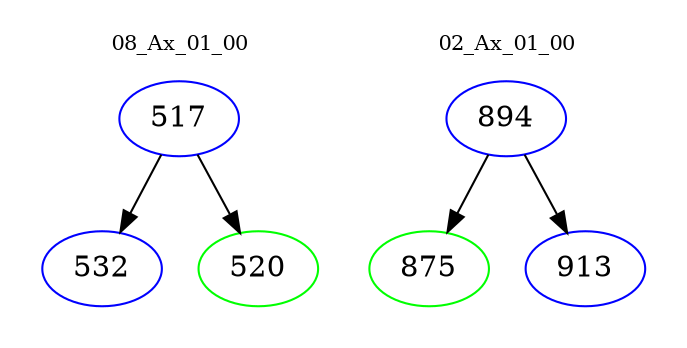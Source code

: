 digraph{
subgraph cluster_0 {
color = white
label = "08_Ax_01_00";
fontsize=10;
T0_517 [label="517", color="blue"]
T0_517 -> T0_532 [color="black"]
T0_532 [label="532", color="blue"]
T0_517 -> T0_520 [color="black"]
T0_520 [label="520", color="green"]
}
subgraph cluster_1 {
color = white
label = "02_Ax_01_00";
fontsize=10;
T1_894 [label="894", color="blue"]
T1_894 -> T1_875 [color="black"]
T1_875 [label="875", color="green"]
T1_894 -> T1_913 [color="black"]
T1_913 [label="913", color="blue"]
}
}
